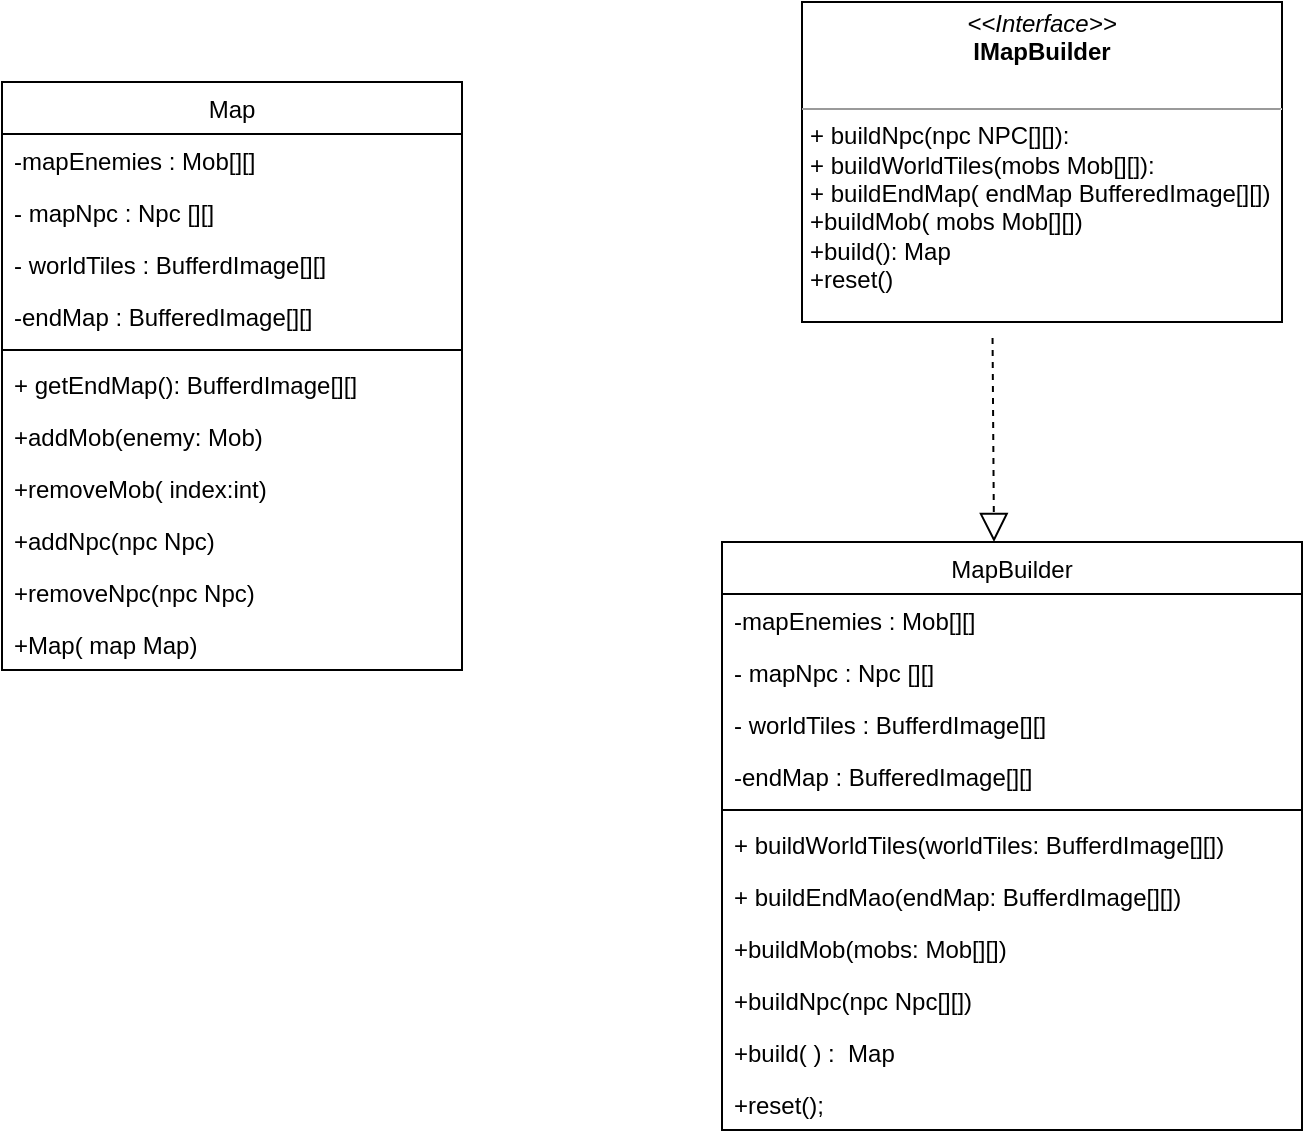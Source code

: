 <mxfile version="20.7.4" type="device"><diagram id="tC00rR6AZO1x6kJSVi5J" name="Pagina-1"><mxGraphModel dx="1034" dy="559" grid="1" gridSize="10" guides="1" tooltips="1" connect="1" arrows="1" fold="1" page="1" pageScale="1" pageWidth="827" pageHeight="1169" math="0" shadow="0"><root><mxCell id="0"/><mxCell id="1" parent="0"/><mxCell id="ASURR_H2MeMbHEUHGevT-1" value="Map" style="swimlane;fontStyle=0;childLayout=stackLayout;horizontal=1;startSize=26;fillColor=none;horizontalStack=0;resizeParent=1;resizeParentMax=0;resizeLast=0;collapsible=1;marginBottom=0;" parent="1" vertex="1"><mxGeometry x="80" y="80" width="230" height="294" as="geometry"/></mxCell><mxCell id="ASURR_H2MeMbHEUHGevT-3" value="-mapEnemies : Mob[][] " style="text;strokeColor=none;fillColor=none;align=left;verticalAlign=top;spacingLeft=4;spacingRight=4;overflow=hidden;rotatable=0;points=[[0,0.5],[1,0.5]];portConstraint=eastwest;" parent="ASURR_H2MeMbHEUHGevT-1" vertex="1"><mxGeometry y="26" width="230" height="26" as="geometry"/></mxCell><mxCell id="ASURR_H2MeMbHEUHGevT-4" value="- mapNpc : Npc [][] " style="text;strokeColor=none;fillColor=none;align=left;verticalAlign=top;spacingLeft=4;spacingRight=4;overflow=hidden;rotatable=0;points=[[0,0.5],[1,0.5]];portConstraint=eastwest;" parent="ASURR_H2MeMbHEUHGevT-1" vertex="1"><mxGeometry y="52" width="230" height="26" as="geometry"/></mxCell><mxCell id="ASURR_H2MeMbHEUHGevT-5" value="- worldTiles : BufferdImage[][]" style="text;strokeColor=none;fillColor=none;align=left;verticalAlign=top;spacingLeft=4;spacingRight=4;overflow=hidden;rotatable=0;points=[[0,0.5],[1,0.5]];portConstraint=eastwest;" parent="ASURR_H2MeMbHEUHGevT-1" vertex="1"><mxGeometry y="78" width="230" height="26" as="geometry"/></mxCell><mxCell id="ASURR_H2MeMbHEUHGevT-14" value="-endMap : BufferedImage[][] " style="text;strokeColor=none;fillColor=none;align=left;verticalAlign=top;spacingLeft=4;spacingRight=4;overflow=hidden;rotatable=0;points=[[0,0.5],[1,0.5]];portConstraint=eastwest;" parent="ASURR_H2MeMbHEUHGevT-1" vertex="1"><mxGeometry y="104" width="230" height="26" as="geometry"/></mxCell><mxCell id="ASURR_H2MeMbHEUHGevT-13" value="" style="line;strokeWidth=1;fillColor=none;align=left;verticalAlign=middle;spacingTop=-1;spacingLeft=3;spacingRight=3;rotatable=0;labelPosition=right;points=[];portConstraint=eastwest;strokeColor=inherit;" parent="ASURR_H2MeMbHEUHGevT-1" vertex="1"><mxGeometry y="130" width="230" height="8" as="geometry"/></mxCell><mxCell id="5QC6M1a9dS5uTGQlbd4T-10" value="+ getEndMap(): BufferdImage[][] " style="text;strokeColor=none;fillColor=none;align=left;verticalAlign=top;spacingLeft=4;spacingRight=4;overflow=hidden;rotatable=0;points=[[0,0.5],[1,0.5]];portConstraint=eastwest;" vertex="1" parent="ASURR_H2MeMbHEUHGevT-1"><mxGeometry y="138" width="230" height="26" as="geometry"/></mxCell><mxCell id="ASURR_H2MeMbHEUHGevT-12" value="+addMob(enemy: Mob)" style="text;strokeColor=none;fillColor=none;align=left;verticalAlign=top;spacingLeft=4;spacingRight=4;overflow=hidden;rotatable=0;points=[[0,0.5],[1,0.5]];portConstraint=eastwest;" parent="ASURR_H2MeMbHEUHGevT-1" vertex="1"><mxGeometry y="164" width="230" height="26" as="geometry"/></mxCell><mxCell id="ASURR_H2MeMbHEUHGevT-8" value="+removeMob( index:int)" style="text;strokeColor=none;fillColor=none;align=left;verticalAlign=top;spacingLeft=4;spacingRight=4;overflow=hidden;rotatable=0;points=[[0,0.5],[1,0.5]];portConstraint=eastwest;" parent="ASURR_H2MeMbHEUHGevT-1" vertex="1"><mxGeometry y="190" width="230" height="26" as="geometry"/></mxCell><mxCell id="ASURR_H2MeMbHEUHGevT-10" value="+addNpc(npc Npc)" style="text;strokeColor=none;fillColor=none;align=left;verticalAlign=top;spacingLeft=4;spacingRight=4;overflow=hidden;rotatable=0;points=[[0,0.5],[1,0.5]];portConstraint=eastwest;" parent="ASURR_H2MeMbHEUHGevT-1" vertex="1"><mxGeometry y="216" width="230" height="26" as="geometry"/></mxCell><mxCell id="ASURR_H2MeMbHEUHGevT-11" value="+removeNpc(npc Npc)" style="text;strokeColor=none;fillColor=none;align=left;verticalAlign=top;spacingLeft=4;spacingRight=4;overflow=hidden;rotatable=0;points=[[0,0.5],[1,0.5]];portConstraint=eastwest;" parent="ASURR_H2MeMbHEUHGevT-1" vertex="1"><mxGeometry y="242" width="230" height="26" as="geometry"/></mxCell><mxCell id="ASURR_H2MeMbHEUHGevT-19" value="+Map( map Map)&#10;" style="text;strokeColor=none;fillColor=none;align=left;verticalAlign=top;spacingLeft=4;spacingRight=4;overflow=hidden;rotatable=0;points=[[0,0.5],[1,0.5]];portConstraint=eastwest;" parent="ASURR_H2MeMbHEUHGevT-1" vertex="1"><mxGeometry y="268" width="230" height="26" as="geometry"/></mxCell><mxCell id="5QC6M1a9dS5uTGQlbd4T-5" value="&lt;p style=&quot;margin:0px;margin-top:4px;text-align:center;&quot;&gt;&lt;i&gt;&amp;lt;&amp;lt;Interface&amp;gt;&amp;gt;&lt;/i&gt;&lt;br&gt;&lt;b&gt;IMapBuilder&lt;/b&gt;&lt;/p&gt;&lt;p style=&quot;margin:0px;margin-left:4px;&quot;&gt;&lt;br&gt;&lt;/p&gt;&lt;hr size=&quot;1&quot;&gt;&lt;p style=&quot;margin:0px;margin-left:4px;&quot;&gt;+ buildNpc(npc NPC[][]):&lt;br&gt;+ buildWorldTiles(mobs Mob[][]):&amp;nbsp;&lt;/p&gt;&lt;p style=&quot;margin:0px;margin-left:4px;&quot;&gt;+ buildEndMap( endMap BufferedImage[][])&lt;/p&gt;&lt;p style=&quot;margin:0px;margin-left:4px;&quot;&gt;+buildMob( mobs Mob[][])&lt;/p&gt;&lt;p style=&quot;margin:0px;margin-left:4px;&quot;&gt;+build(): Map&lt;/p&gt;&lt;p style=&quot;margin:0px;margin-left:4px;&quot;&gt;+reset()&lt;/p&gt;" style="verticalAlign=top;align=left;overflow=fill;fontSize=12;fontFamily=Helvetica;html=1;" vertex="1" parent="1"><mxGeometry x="480" y="40" width="240" height="160" as="geometry"/></mxCell><mxCell id="5QC6M1a9dS5uTGQlbd4T-11" value="" style="endArrow=block;dashed=1;endFill=0;endSize=12;html=1;rounded=0;exitX=0.397;exitY=1.05;exitDx=0;exitDy=0;exitPerimeter=0;entryX=0.469;entryY=0;entryDx=0;entryDy=0;entryPerimeter=0;" edge="1" parent="1" source="5QC6M1a9dS5uTGQlbd4T-5" target="5QC6M1a9dS5uTGQlbd4T-16"><mxGeometry width="160" relative="1" as="geometry"><mxPoint x="290" y="519.5" as="sourcePoint"/><mxPoint x="450" y="519.5" as="targetPoint"/></mxGeometry></mxCell><mxCell id="5QC6M1a9dS5uTGQlbd4T-16" value="MapBuilder" style="swimlane;fontStyle=0;childLayout=stackLayout;horizontal=1;startSize=26;fillColor=none;horizontalStack=0;resizeParent=1;resizeParentMax=0;resizeLast=0;collapsible=1;marginBottom=0;" vertex="1" parent="1"><mxGeometry x="440" y="310" width="290" height="294" as="geometry"/></mxCell><mxCell id="5QC6M1a9dS5uTGQlbd4T-17" value="-mapEnemies : Mob[][] " style="text;strokeColor=none;fillColor=none;align=left;verticalAlign=top;spacingLeft=4;spacingRight=4;overflow=hidden;rotatable=0;points=[[0,0.5],[1,0.5]];portConstraint=eastwest;" vertex="1" parent="5QC6M1a9dS5uTGQlbd4T-16"><mxGeometry y="26" width="290" height="26" as="geometry"/></mxCell><mxCell id="5QC6M1a9dS5uTGQlbd4T-18" value="- mapNpc : Npc [][] " style="text;strokeColor=none;fillColor=none;align=left;verticalAlign=top;spacingLeft=4;spacingRight=4;overflow=hidden;rotatable=0;points=[[0,0.5],[1,0.5]];portConstraint=eastwest;" vertex="1" parent="5QC6M1a9dS5uTGQlbd4T-16"><mxGeometry y="52" width="290" height="26" as="geometry"/></mxCell><mxCell id="5QC6M1a9dS5uTGQlbd4T-19" value="- worldTiles : BufferdImage[][]" style="text;strokeColor=none;fillColor=none;align=left;verticalAlign=top;spacingLeft=4;spacingRight=4;overflow=hidden;rotatable=0;points=[[0,0.5],[1,0.5]];portConstraint=eastwest;" vertex="1" parent="5QC6M1a9dS5uTGQlbd4T-16"><mxGeometry y="78" width="290" height="26" as="geometry"/></mxCell><mxCell id="5QC6M1a9dS5uTGQlbd4T-20" value="-endMap : BufferedImage[][] " style="text;strokeColor=none;fillColor=none;align=left;verticalAlign=top;spacingLeft=4;spacingRight=4;overflow=hidden;rotatable=0;points=[[0,0.5],[1,0.5]];portConstraint=eastwest;" vertex="1" parent="5QC6M1a9dS5uTGQlbd4T-16"><mxGeometry y="104" width="290" height="26" as="geometry"/></mxCell><mxCell id="5QC6M1a9dS5uTGQlbd4T-21" value="" style="line;strokeWidth=1;fillColor=none;align=left;verticalAlign=middle;spacingTop=-1;spacingLeft=3;spacingRight=3;rotatable=0;labelPosition=right;points=[];portConstraint=eastwest;strokeColor=inherit;" vertex="1" parent="5QC6M1a9dS5uTGQlbd4T-16"><mxGeometry y="130" width="290" height="8" as="geometry"/></mxCell><mxCell id="5QC6M1a9dS5uTGQlbd4T-22" value="+ buildWorldTiles(worldTiles: BufferdImage[][]) " style="text;strokeColor=none;fillColor=none;align=left;verticalAlign=top;spacingLeft=4;spacingRight=4;overflow=hidden;rotatable=0;points=[[0,0.5],[1,0.5]];portConstraint=eastwest;" vertex="1" parent="5QC6M1a9dS5uTGQlbd4T-16"><mxGeometry y="138" width="290" height="26" as="geometry"/></mxCell><mxCell id="5QC6M1a9dS5uTGQlbd4T-35" value="+ buildEndMao(endMap: BufferdImage[][]) " style="text;strokeColor=none;fillColor=none;align=left;verticalAlign=top;spacingLeft=4;spacingRight=4;overflow=hidden;rotatable=0;points=[[0,0.5],[1,0.5]];portConstraint=eastwest;" vertex="1" parent="5QC6M1a9dS5uTGQlbd4T-16"><mxGeometry y="164" width="290" height="26" as="geometry"/></mxCell><mxCell id="5QC6M1a9dS5uTGQlbd4T-23" value="+buildMob(mobs: Mob[][])" style="text;strokeColor=none;fillColor=none;align=left;verticalAlign=top;spacingLeft=4;spacingRight=4;overflow=hidden;rotatable=0;points=[[0,0.5],[1,0.5]];portConstraint=eastwest;" vertex="1" parent="5QC6M1a9dS5uTGQlbd4T-16"><mxGeometry y="190" width="290" height="26" as="geometry"/></mxCell><mxCell id="5QC6M1a9dS5uTGQlbd4T-25" value="+buildNpc(npc Npc[][])" style="text;strokeColor=none;fillColor=none;align=left;verticalAlign=top;spacingLeft=4;spacingRight=4;overflow=hidden;rotatable=0;points=[[0,0.5],[1,0.5]];portConstraint=eastwest;" vertex="1" parent="5QC6M1a9dS5uTGQlbd4T-16"><mxGeometry y="216" width="290" height="26" as="geometry"/></mxCell><mxCell id="5QC6M1a9dS5uTGQlbd4T-27" value="+build( ) :  Map&#10;" style="text;strokeColor=none;fillColor=none;align=left;verticalAlign=top;spacingLeft=4;spacingRight=4;overflow=hidden;rotatable=0;points=[[0,0.5],[1,0.5]];portConstraint=eastwest;" vertex="1" parent="5QC6M1a9dS5uTGQlbd4T-16"><mxGeometry y="242" width="290" height="26" as="geometry"/></mxCell><mxCell id="5QC6M1a9dS5uTGQlbd4T-33" value="+reset();" style="text;strokeColor=none;fillColor=none;align=left;verticalAlign=top;spacingLeft=4;spacingRight=4;overflow=hidden;rotatable=0;points=[[0,0.5],[1,0.5]];portConstraint=eastwest;" vertex="1" parent="5QC6M1a9dS5uTGQlbd4T-16"><mxGeometry y="268" width="290" height="26" as="geometry"/></mxCell></root></mxGraphModel></diagram></mxfile>